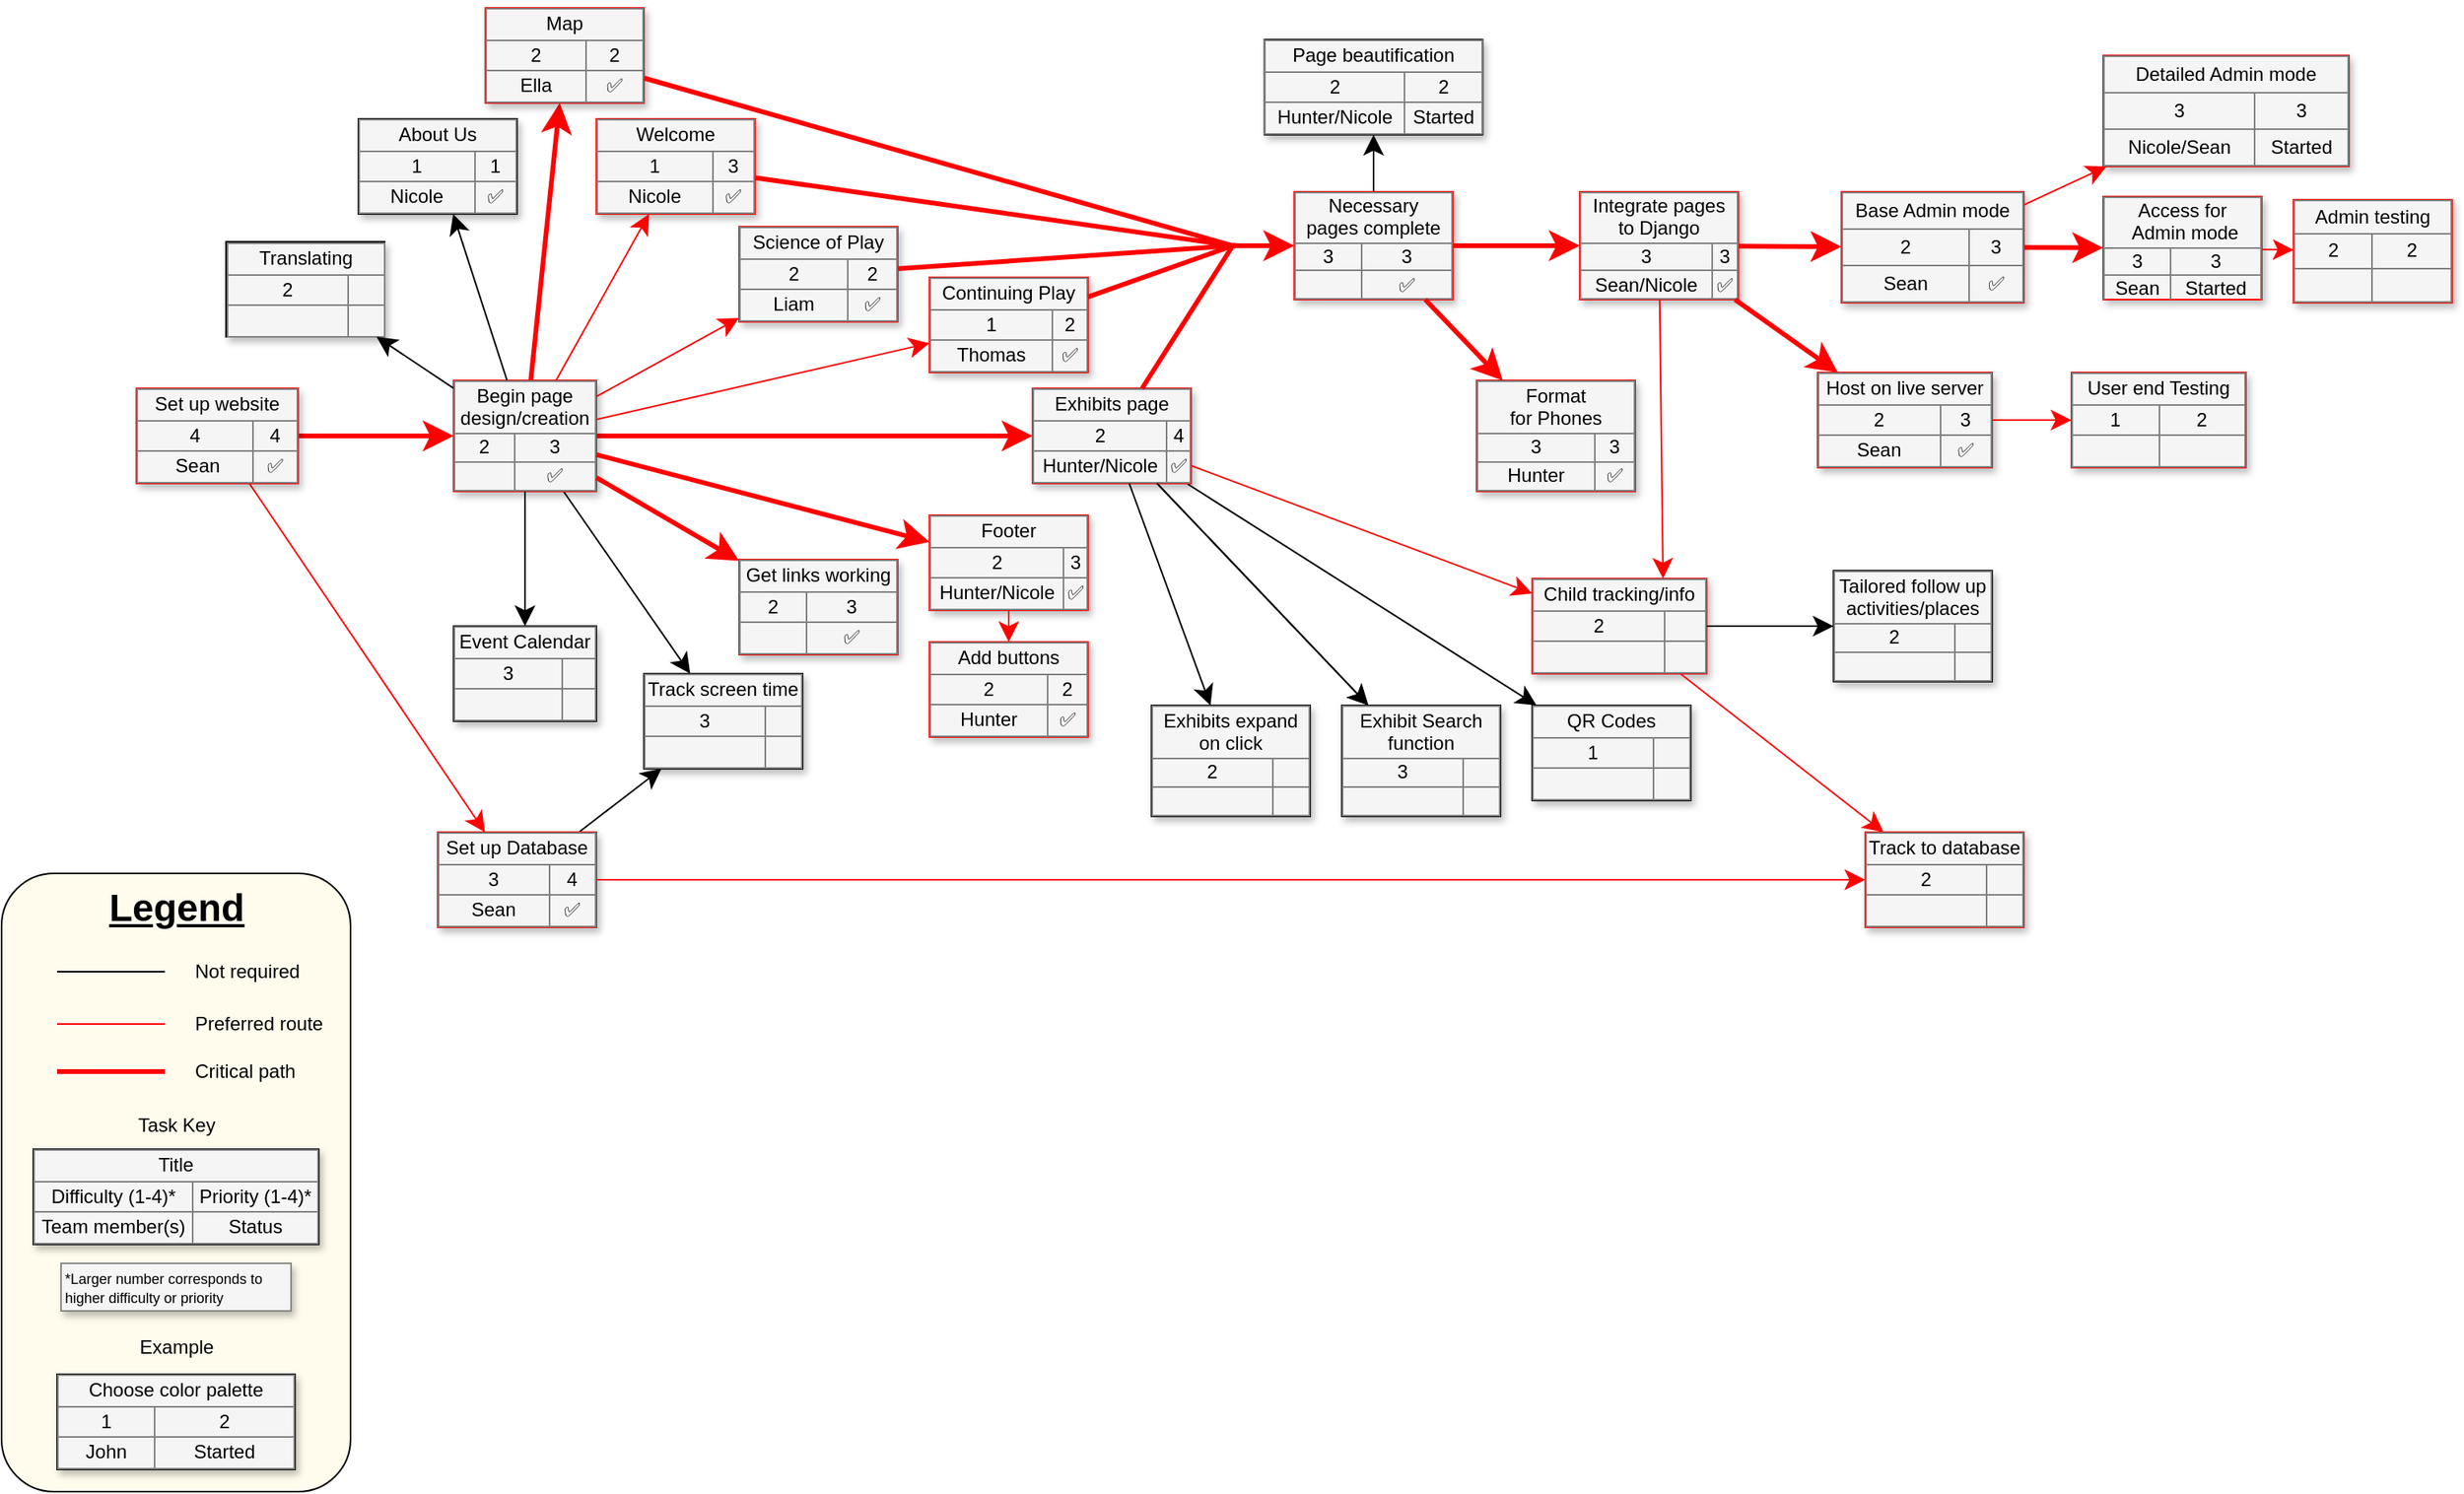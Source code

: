 <mxfile version="24.2.3" type="github">
  <diagram name="Page-1" id="J03XFwXeaJ3_T0vlT2W6">
    <mxGraphModel dx="397" dy="172" grid="1" gridSize="10" guides="1" tooltips="1" connect="1" arrows="1" fold="1" page="1" pageScale="1" pageWidth="850" pageHeight="1100" math="0" shadow="0">
      <root>
        <mxCell id="0" />
        <mxCell id="1" parent="0" />
        <mxCell id="cztaLKPqADx7str14Wku-48" value="" style="rounded=1;whiteSpace=wrap;html=1;fillColor=#FFFCED;shadow=0;" parent="1" vertex="1">
          <mxGeometry x="15" y="706" width="220" height="390" as="geometry" />
        </mxCell>
        <mxCell id="STabTnl1CdR23ZgxqfIc-59" style="edgeStyle=none;curved=1;html=1;startSize=10;endArrow=classic;endFill=1;endSize=10;strokeColor=#FF0000;strokeWidth=3;fontSize=12;" parent="1" source="STabTnl1CdR23ZgxqfIc-61" target="STabTnl1CdR23ZgxqfIc-80" edge="1">
          <mxGeometry relative="1" as="geometry" />
        </mxCell>
        <mxCell id="STabTnl1CdR23ZgxqfIc-60" style="edgeStyle=none;curved=1;html=1;startSize=10;endArrow=classic;endFill=1;endSize=10;strokeWidth=1;fontSize=12;strokeColor=#FF0000;" parent="1" source="STabTnl1CdR23ZgxqfIc-61" target="STabTnl1CdR23ZgxqfIc-83" edge="1">
          <mxGeometry relative="1" as="geometry" />
        </mxCell>
        <mxCell id="STabTnl1CdR23ZgxqfIc-61" value="&lt;table border=&quot;1&quot; width=&quot;100%&quot; style=&quot;width: 100% ; height: 100% ; border-collapse: collapse&quot;&gt;&lt;tbody&gt;&lt;tr&gt;&lt;td colspan=&quot;2&quot; align=&quot;center&quot;&gt;&lt;font style=&quot;font-size: 12px;&quot;&gt;Set up website&lt;/font&gt;&lt;/td&gt;&lt;/tr&gt;&lt;tr&gt;&lt;td align=&quot;center&quot;&gt;4&lt;/td&gt;&lt;td align=&quot;center&quot;&gt;4&lt;br&gt;&lt;/td&gt;&lt;/tr&gt;&lt;tr&gt;&lt;td align=&quot;center&quot;&gt;&amp;nbsp;Sean&lt;/td&gt;&lt;td align=&quot;center&quot;&gt;✅&lt;/td&gt;&lt;/tr&gt;&lt;/tbody&gt;&lt;/table&gt;" style="text;html=1;strokeColor=#FF0000;fillColor=#f5f5f5;overflow=fill;rounded=0;shadow=1;fontSize=12;align=center;" parent="1" vertex="1">
          <mxGeometry x="100" y="400" width="102" height="60" as="geometry" />
        </mxCell>
        <mxCell id="STabTnl1CdR23ZgxqfIc-62" style="edgeStyle=none;curved=1;html=1;startSize=10;endArrow=classic;endFill=1;endSize=10;strokeColor=#FF0000;strokeWidth=1;fontSize=12;" parent="1" edge="1">
          <mxGeometry relative="1" as="geometry">
            <mxPoint x="1512" y="970" as="targetPoint" />
          </mxGeometry>
        </mxCell>
        <mxCell id="STabTnl1CdR23ZgxqfIc-64" style="edgeStyle=none;curved=1;html=1;startSize=10;endArrow=classic;endFill=1;endSize=10;strokeColor=#FF0000;strokeWidth=1;fontSize=12;" parent="1" edge="1">
          <mxGeometry relative="1" as="geometry">
            <mxPoint x="1512" y="828" as="targetPoint" />
          </mxGeometry>
        </mxCell>
        <mxCell id="STabTnl1CdR23ZgxqfIc-67" style="edgeStyle=none;curved=1;html=1;startSize=10;endArrow=classic;endFill=1;endSize=10;strokeColor=#FF0000;strokeWidth=1;fontSize=12;" parent="1" edge="1">
          <mxGeometry relative="1" as="geometry">
            <mxPoint x="1512" y="656" as="targetPoint" />
          </mxGeometry>
        </mxCell>
        <mxCell id="STabTnl1CdR23ZgxqfIc-72" value="&lt;table border=&quot;1&quot; width=&quot;100%&quot; style=&quot;width: 100% ; height: 100% ; border-collapse: collapse&quot;&gt;&lt;tbody&gt;&lt;tr&gt;&lt;td colspan=&quot;2&quot; align=&quot;center&quot;&gt;Track screen time&lt;/td&gt;&lt;/tr&gt;&lt;tr&gt;&lt;td align=&quot;center&quot;&gt;3&lt;/td&gt;&lt;td align=&quot;center&quot;&gt;&lt;/td&gt;&lt;/tr&gt;&lt;tr&gt;&lt;td align=&quot;center&quot;&gt;&lt;/td&gt;&lt;td align=&quot;center&quot;&gt;&lt;br&gt;&lt;/td&gt;&lt;/tr&gt;&lt;/tbody&gt;&lt;/table&gt;" style="text;html=1;strokeColor=#000000;fillColor=#f5f5f5;overflow=fill;rounded=0;shadow=1;fontSize=12;align=center;" parent="1" vertex="1">
          <mxGeometry x="420" y="580" width="100" height="60" as="geometry" />
        </mxCell>
        <mxCell id="STabTnl1CdR23ZgxqfIc-73" style="edgeStyle=none;curved=1;html=1;startSize=10;endArrow=classic;endFill=1;endSize=10;strokeColor=#000000;strokeWidth=1;fontSize=12;" parent="1" source="STabTnl1CdR23ZgxqfIc-74" target="STabTnl1CdR23ZgxqfIc-96" edge="1">
          <mxGeometry relative="1" as="geometry" />
        </mxCell>
        <mxCell id="STabTnl1CdR23ZgxqfIc-74" value="&lt;table border=&quot;1&quot; width=&quot;100%&quot; style=&quot;width: 100% ; height: 100% ; border-collapse: collapse&quot;&gt;&lt;tbody&gt;&lt;tr&gt;&lt;td colspan=&quot;2&quot; align=&quot;center&quot;&gt;Exhibits page&lt;/td&gt;&lt;/tr&gt;&lt;tr&gt;&lt;td align=&quot;center&quot;&gt;2&lt;/td&gt;&lt;td align=&quot;center&quot;&gt;4&lt;/td&gt;&lt;/tr&gt;&lt;tr&gt;&lt;td align=&quot;center&quot;&gt;Hunter/Nicole&lt;/td&gt;&lt;td align=&quot;center&quot;&gt;✅&lt;br&gt;&lt;/td&gt;&lt;/tr&gt;&lt;/tbody&gt;&lt;/table&gt;" style="text;html=1;strokeColor=#FF0000;fillColor=#f5f5f5;overflow=fill;rounded=0;shadow=1;fontSize=12;align=center;" parent="1" vertex="1">
          <mxGeometry x="665" y="400" width="100" height="60" as="geometry" />
        </mxCell>
        <mxCell id="STabTnl1CdR23ZgxqfIc-75" value="&lt;table border=&quot;1&quot; width=&quot;100%&quot; style=&quot;width: 100% ; height: 100% ; border-collapse: collapse&quot;&gt;&lt;tbody&gt;&lt;tr&gt;&lt;td colspan=&quot;2&quot; align=&quot;center&quot;&gt;Access for&lt;br&gt;&amp;nbsp;Admin mode&lt;br&gt;&lt;/td&gt;&lt;/tr&gt;&lt;tr&gt;&lt;td align=&quot;center&quot;&gt;3&lt;br&gt;&lt;/td&gt;&lt;td align=&quot;center&quot;&gt;3&lt;br&gt;&lt;/td&gt;&lt;/tr&gt;&lt;tr&gt;&lt;td align=&quot;center&quot;&gt;Sean&lt;/td&gt;&lt;td align=&quot;center&quot;&gt;Started&lt;br&gt;&lt;/td&gt;&lt;/tr&gt;&lt;/tbody&gt;&lt;/table&gt;" style="text;html=1;strokeColor=#FF0000;fillColor=#f5f5f5;overflow=fill;rounded=0;shadow=1;fontSize=12;align=center;" parent="1" vertex="1">
          <mxGeometry x="1340" y="279" width="100" height="65" as="geometry" />
        </mxCell>
        <mxCell id="STabTnl1CdR23ZgxqfIc-76" style="edgeStyle=none;curved=1;html=1;startSize=10;endArrow=classic;endFill=1;endSize=10;strokeColor=#FF0000;strokeWidth=3;fontSize=12;" parent="1" source="STabTnl1CdR23ZgxqfIc-80" target="STabTnl1CdR23ZgxqfIc-85" edge="1">
          <mxGeometry relative="1" as="geometry" />
        </mxCell>
        <mxCell id="STabTnl1CdR23ZgxqfIc-77" style="edgeStyle=none;curved=1;html=1;startSize=10;endArrow=classic;endFill=1;endSize=10;strokeColor=#FF0000;strokeWidth=3;fontSize=12;" parent="1" source="STabTnl1CdR23ZgxqfIc-80" target="STabTnl1CdR23ZgxqfIc-74" edge="1">
          <mxGeometry relative="1" as="geometry">
            <mxPoint x="527" y="797.751" as="sourcePoint" />
          </mxGeometry>
        </mxCell>
        <mxCell id="STabTnl1CdR23ZgxqfIc-79" style="edgeStyle=none;curved=1;html=1;startSize=10;endArrow=classic;endFill=1;endSize=10;strokeWidth=1;fontSize=12;strokeColor=#000000;" parent="1" source="STabTnl1CdR23ZgxqfIc-80" target="STabTnl1CdR23ZgxqfIc-72" edge="1">
          <mxGeometry relative="1" as="geometry" />
        </mxCell>
        <mxCell id="STabTnl1CdR23ZgxqfIc-80" value="&lt;table border=&quot;1&quot; width=&quot;100%&quot; style=&quot;width: 100% ; height: 100% ; border-collapse: collapse&quot;&gt;&lt;tbody&gt;&lt;tr&gt;&lt;td colspan=&quot;2&quot; align=&quot;center&quot;&gt;Begin page &lt;br&gt;design/creation&lt;/td&gt;&lt;/tr&gt;&lt;tr&gt;&lt;td align=&quot;center&quot;&gt;2&lt;br&gt;&lt;/td&gt;&lt;td align=&quot;center&quot;&gt;3&lt;br&gt;&lt;/td&gt;&lt;/tr&gt;&lt;tr&gt;&lt;td align=&quot;center&quot;&gt;&lt;/td&gt;&lt;td align=&quot;center&quot;&gt;✅&lt;br&gt;&lt;/td&gt;&lt;/tr&gt;&lt;/tbody&gt;&lt;/table&gt;" style="text;html=1;strokeColor=#FF0000;fillColor=#f5f5f5;overflow=fill;rounded=0;shadow=1;fontSize=12;align=center;" parent="1" vertex="1">
          <mxGeometry x="300" y="395" width="90" height="70" as="geometry" />
        </mxCell>
        <mxCell id="STabTnl1CdR23ZgxqfIc-82" style="edgeStyle=none;curved=1;html=1;startSize=10;endArrow=classic;endFill=1;endSize=10;strokeWidth=1;fontSize=12;strokeColor=#000000;" parent="1" source="STabTnl1CdR23ZgxqfIc-83" target="STabTnl1CdR23ZgxqfIc-72" edge="1">
          <mxGeometry relative="1" as="geometry" />
        </mxCell>
        <mxCell id="STabTnl1CdR23ZgxqfIc-83" value="&lt;table border=&quot;1&quot; width=&quot;100%&quot; style=&quot;width: 100% ; height: 100% ; border-collapse: collapse&quot;&gt;&lt;tbody&gt;&lt;tr&gt;&lt;td colspan=&quot;2&quot; align=&quot;center&quot;&gt;Set up Database&lt;/td&gt;&lt;/tr&gt;&lt;tr&gt;&lt;td align=&quot;center&quot;&gt;3&lt;/td&gt;&lt;td align=&quot;center&quot;&gt;4&lt;br&gt;&lt;/td&gt;&lt;/tr&gt;&lt;tr&gt;&lt;td align=&quot;center&quot;&gt;Sean&lt;br&gt;&lt;/td&gt;&lt;td align=&quot;center&quot;&gt;✅&lt;/td&gt;&lt;/tr&gt;&lt;/tbody&gt;&lt;/table&gt;" style="text;html=1;strokeColor=#FF0000;fillColor=#f5f5f5;overflow=fill;rounded=0;shadow=1;fontSize=12;align=center;" parent="1" vertex="1">
          <mxGeometry x="290" y="680" width="100" height="60" as="geometry" />
        </mxCell>
        <mxCell id="STabTnl1CdR23ZgxqfIc-84" style="edgeStyle=none;curved=1;html=1;startSize=10;endArrow=classic;endFill=1;endSize=10;strokeColor=#000000;strokeWidth=1;fontSize=12;" parent="1" source="cztaLKPqADx7str14Wku-7" target="STabTnl1CdR23ZgxqfIc-94" edge="1">
          <mxGeometry relative="1" as="geometry" />
        </mxCell>
        <mxCell id="STabTnl1CdR23ZgxqfIc-85" value="&lt;table border=&quot;1&quot; width=&quot;100%&quot; style=&quot;width: 100% ; height: 100% ; border-collapse: collapse&quot;&gt;&lt;tbody&gt;&lt;tr&gt;&lt;td colspan=&quot;2&quot; align=&quot;center&quot;&gt;Map&lt;br&gt;&lt;/td&gt;&lt;/tr&gt;&lt;tr&gt;&lt;td align=&quot;center&quot;&gt;2&lt;/td&gt;&lt;td align=&quot;center&quot;&gt;2&lt;/td&gt;&lt;/tr&gt;&lt;tr&gt;&lt;td align=&quot;center&quot;&gt;Ella&lt;/td&gt;&lt;td align=&quot;center&quot;&gt;✅&lt;br&gt;&lt;/td&gt;&lt;/tr&gt;&lt;/tbody&gt;&lt;/table&gt;" style="text;html=1;strokeColor=#FF0000;fillColor=#f5f5f5;overflow=fill;rounded=0;shadow=1;fontSize=12;align=center;" parent="1" vertex="1">
          <mxGeometry x="320" y="160" width="100" height="60" as="geometry" />
        </mxCell>
        <mxCell id="STabTnl1CdR23ZgxqfIc-89" value="&lt;table border=&quot;1&quot; width=&quot;100%&quot; style=&quot;width: 100% ; height: 100% ; border-collapse: collapse&quot;&gt;&lt;tbody&gt;&lt;tr&gt;&lt;td colspan=&quot;2&quot; align=&quot;center&quot;&gt;Base Admin mode&lt;br&gt;&lt;/td&gt;&lt;/tr&gt;&lt;tr&gt;&lt;td align=&quot;center&quot;&gt;2&lt;br&gt;&lt;/td&gt;&lt;td align=&quot;center&quot;&gt;3&lt;/td&gt;&lt;/tr&gt;&lt;tr&gt;&lt;td align=&quot;center&quot;&gt;Sean&lt;br&gt;&lt;/td&gt;&lt;td align=&quot;center&quot;&gt;✅&lt;/td&gt;&lt;/tr&gt;&lt;/tbody&gt;&lt;/table&gt;" style="text;html=1;strokeColor=#FF0000;fillColor=#f5f5f5;overflow=fill;rounded=0;shadow=1;fontSize=12;align=center;" parent="1" vertex="1">
          <mxGeometry x="1175" y="276" width="115" height="70" as="geometry" />
        </mxCell>
        <mxCell id="STabTnl1CdR23ZgxqfIc-94" value="&lt;table border=&quot;1&quot; width=&quot;100%&quot; style=&quot;width: 100% ; height: 100% ; border-collapse: collapse&quot;&gt;&lt;tbody&gt;&lt;tr&gt;&lt;td colspan=&quot;2&quot; align=&quot;center&quot;&gt;&lt;font style=&quot;font-size: 12px&quot;&gt;Page beautification&lt;/font&gt;&lt;/td&gt;&lt;/tr&gt;&lt;tr&gt;&lt;td align=&quot;center&quot;&gt;2&lt;/td&gt;&lt;td align=&quot;center&quot;&gt;2&lt;/td&gt;&lt;/tr&gt;&lt;tr&gt;&lt;td align=&quot;center&quot;&gt;Hunter/Nicole&lt;/td&gt;&lt;td align=&quot;center&quot;&gt;Started&lt;br&gt;&lt;/td&gt;&lt;/tr&gt;&lt;/tbody&gt;&lt;/table&gt;" style="text;html=1;strokeColor=#000000;fillColor=#f5f5f5;overflow=fill;rounded=0;shadow=1;fontSize=12;align=center;" parent="1" vertex="1">
          <mxGeometry x="811.25" y="180" width="137.5" height="60" as="geometry" />
        </mxCell>
        <mxCell id="STabTnl1CdR23ZgxqfIc-96" value="&lt;table border=&quot;1&quot; width=&quot;100%&quot; style=&quot;width: 100% ; height: 100% ; border-collapse: collapse&quot;&gt;&lt;tbody&gt;&lt;tr&gt;&lt;td colspan=&quot;2&quot; align=&quot;center&quot;&gt;QR Codes&lt;/td&gt;&lt;/tr&gt;&lt;tr&gt;&lt;td align=&quot;center&quot;&gt;1&lt;/td&gt;&lt;td align=&quot;center&quot;&gt;&lt;br&gt;&lt;/td&gt;&lt;/tr&gt;&lt;tr&gt;&lt;td align=&quot;center&quot;&gt;&lt;/td&gt;&lt;td align=&quot;center&quot;&gt;&lt;br&gt;&lt;/td&gt;&lt;/tr&gt;&lt;/tbody&gt;&lt;/table&gt;" style="text;html=1;strokeColor=#000000;fillColor=#f5f5f5;overflow=fill;rounded=0;shadow=1;fontSize=12;align=center;" parent="1" vertex="1">
          <mxGeometry x="980" y="600" width="100" height="60" as="geometry" />
        </mxCell>
        <mxCell id="STabTnl1CdR23ZgxqfIc-99" style="edgeStyle=none;curved=1;html=1;startSize=10;endArrow=classic;endFill=1;endSize=10;strokeWidth=1;fontSize=12;" parent="1" edge="1">
          <mxGeometry relative="1" as="geometry">
            <mxPoint x="1012" y="1000" as="sourcePoint" />
          </mxGeometry>
        </mxCell>
        <mxCell id="STabTnl1CdR23ZgxqfIc-101" style="edgeStyle=none;curved=1;html=1;startSize=10;endArrow=classic;endFill=1;endSize=10;strokeWidth=1;fontSize=12;" parent="1" edge="1">
          <mxGeometry relative="1" as="geometry">
            <mxPoint x="1325" y="1000" as="sourcePoint" />
          </mxGeometry>
        </mxCell>
        <mxCell id="STabTnl1CdR23ZgxqfIc-109" value="" style="line;strokeWidth=1;html=1;rounded=1;fontSize=12;align=center;verticalAlign=middle;strokeColor=#FF0000;endFill=1;endArrow=classic;endSize=10;startSize=10;" parent="1" vertex="1">
          <mxGeometry x="50" y="796" width="68" height="10" as="geometry" />
        </mxCell>
        <mxCell id="STabTnl1CdR23ZgxqfIc-110" value="Preferred route" style="text;html=1;strokeColor=none;fillColor=none;align=left;verticalAlign=middle;whiteSpace=wrap;rounded=0;shadow=1;fontSize=12;" parent="1" vertex="1">
          <mxGeometry x="135" y="791" width="143" height="20" as="geometry" />
        </mxCell>
        <mxCell id="STabTnl1CdR23ZgxqfIc-114" value="&lt;table border=&quot;1&quot; width=&quot;100%&quot; style=&quot;width: 100% ; height: 100% ; border-collapse: collapse&quot;&gt;&lt;tbody&gt;&lt;tr&gt;&lt;td colspan=&quot;2&quot; align=&quot;center&quot;&gt;Child tracking/info&lt;/td&gt;&lt;/tr&gt;&lt;tr&gt;&lt;td align=&quot;center&quot;&gt;2&lt;/td&gt;&lt;td align=&quot;center&quot;&gt;&lt;br&gt;&lt;/td&gt;&lt;/tr&gt;&lt;tr&gt;&lt;td align=&quot;center&quot;&gt;&lt;/td&gt;&lt;td align=&quot;center&quot;&gt;&lt;br&gt;&lt;/td&gt;&lt;/tr&gt;&lt;/tbody&gt;&lt;/table&gt;" style="text;html=1;strokeColor=#FF0000;fillColor=#f5f5f5;overflow=fill;rounded=0;shadow=1;fontSize=12;align=center;" parent="1" vertex="1">
          <mxGeometry x="980" y="520" width="110" height="60" as="geometry" />
        </mxCell>
        <mxCell id="STabTnl1CdR23ZgxqfIc-116" value="&lt;table border=&quot;1&quot; width=&quot;100%&quot; style=&quot;width: 100% ; height: 100% ; border-collapse: collapse&quot;&gt;&lt;tbody&gt;&lt;tr&gt;&lt;td colspan=&quot;2&quot; align=&quot;center&quot;&gt;Tailored follow up &lt;br&gt;activities/places&lt;/td&gt;&lt;/tr&gt;&lt;tr&gt;&lt;td align=&quot;center&quot;&gt;2&lt;/td&gt;&lt;td align=&quot;center&quot;&gt;&lt;br&gt;&lt;/td&gt;&lt;/tr&gt;&lt;tr&gt;&lt;td align=&quot;center&quot;&gt;&lt;/td&gt;&lt;td align=&quot;center&quot;&gt;&lt;br&gt;&lt;/td&gt;&lt;/tr&gt;&lt;/tbody&gt;&lt;/table&gt;" style="text;html=1;strokeColor=#000000;fillColor=#f5f5f5;overflow=fill;rounded=0;shadow=1;fontSize=12;align=center;" parent="1" vertex="1">
          <mxGeometry x="1170" y="515" width="100" height="70" as="geometry" />
        </mxCell>
        <mxCell id="STabTnl1CdR23ZgxqfIc-117" style="edgeStyle=none;curved=1;html=1;startSize=10;endArrow=classic;endFill=1;endSize=10;strokeColor=#000000;strokeWidth=1;fontSize=12;" parent="1" source="STabTnl1CdR23ZgxqfIc-114" target="STabTnl1CdR23ZgxqfIc-116" edge="1">
          <mxGeometry relative="1" as="geometry">
            <mxPoint x="1036.5" y="702" as="sourcePoint" />
            <mxPoint x="1096.5" y="703" as="targetPoint" />
          </mxGeometry>
        </mxCell>
        <mxCell id="STabTnl1CdR23ZgxqfIc-124" style="edgeStyle=none;curved=1;html=1;startSize=10;endArrow=classic;endFill=1;endSize=10;strokeColor=#FF0000;strokeWidth=1;fontSize=12;" parent="1" source="STabTnl1CdR23ZgxqfIc-83" target="STabTnl1CdR23ZgxqfIc-125" edge="1">
          <mxGeometry relative="1" as="geometry">
            <mxPoint x="670" y="820" as="sourcePoint" />
            <mxPoint x="753" y="858" as="targetPoint" />
          </mxGeometry>
        </mxCell>
        <mxCell id="STabTnl1CdR23ZgxqfIc-125" value="&lt;table border=&quot;1&quot; width=&quot;100%&quot; style=&quot;width: 100% ; height: 100% ; border-collapse: collapse&quot;&gt;&lt;tbody&gt;&lt;tr&gt;&lt;td colspan=&quot;2&quot; align=&quot;center&quot;&gt;Track to database&lt;/td&gt;&lt;/tr&gt;&lt;tr&gt;&lt;td align=&quot;center&quot;&gt;2&lt;/td&gt;&lt;td align=&quot;center&quot;&gt;&lt;br&gt;&lt;/td&gt;&lt;/tr&gt;&lt;tr&gt;&lt;td align=&quot;center&quot;&gt;&lt;/td&gt;&lt;td align=&quot;center&quot;&gt;&lt;br&gt;&lt;/td&gt;&lt;/tr&gt;&lt;/tbody&gt;&lt;/table&gt;" style="text;html=1;strokeColor=#FF0000;fillColor=#f5f5f5;overflow=fill;rounded=0;shadow=1;fontSize=12;align=center;" parent="1" vertex="1">
          <mxGeometry x="1190" y="680" width="100" height="60" as="geometry" />
        </mxCell>
        <mxCell id="STabTnl1CdR23ZgxqfIc-126" style="edgeStyle=none;curved=1;html=1;startSize=10;endArrow=classic;endFill=1;endSize=10;strokeColor=#FF0000;strokeWidth=1;fontSize=12;" parent="1" source="STabTnl1CdR23ZgxqfIc-114" target="STabTnl1CdR23ZgxqfIc-125" edge="1">
          <mxGeometry relative="1" as="geometry">
            <mxPoint x="570" y="810" as="sourcePoint" />
            <mxPoint x="920" y="818" as="targetPoint" />
          </mxGeometry>
        </mxCell>
        <mxCell id="STabTnl1CdR23ZgxqfIc-128" value="&lt;table border=&quot;1&quot; width=&quot;100%&quot; style=&quot;width: 100% ; height: 100% ; border-collapse: collapse&quot;&gt;&lt;tbody&gt;&lt;tr&gt;&lt;td colspan=&quot;2&quot; align=&quot;center&quot;&gt;Welcome&lt;/td&gt;&lt;/tr&gt;&lt;tr&gt;&lt;td align=&quot;center&quot;&gt;1&lt;/td&gt;&lt;td align=&quot;center&quot;&gt;3&lt;/td&gt;&lt;/tr&gt;&lt;tr&gt;&lt;td align=&quot;center&quot;&gt;Nicole&lt;/td&gt;&lt;td align=&quot;center&quot;&gt;✅&lt;br&gt;&lt;/td&gt;&lt;/tr&gt;&lt;/tbody&gt;&lt;/table&gt;" style="text;html=1;strokeColor=#FF0000;fillColor=#f5f5f5;overflow=fill;rounded=0;shadow=1;fontSize=12;align=center;" parent="1" vertex="1">
          <mxGeometry x="390" y="230" width="100" height="60" as="geometry" />
        </mxCell>
        <mxCell id="STabTnl1CdR23ZgxqfIc-129" value="&lt;table border=&quot;1&quot; width=&quot;100%&quot; style=&quot;width: 100% ; height: 100% ; border-collapse: collapse&quot;&gt;&lt;tbody&gt;&lt;tr&gt;&lt;td colspan=&quot;2&quot; align=&quot;center&quot;&gt;About Us&lt;/td&gt;&lt;/tr&gt;&lt;tr&gt;&lt;td align=&quot;center&quot;&gt;1&lt;/td&gt;&lt;td align=&quot;center&quot;&gt;1&lt;/td&gt;&lt;/tr&gt;&lt;tr&gt;&lt;td align=&quot;center&quot;&gt;Nicole&lt;br&gt;&lt;/td&gt;&lt;td align=&quot;center&quot;&gt;✅&lt;/td&gt;&lt;/tr&gt;&lt;/tbody&gt;&lt;/table&gt;" style="text;html=1;strokeColor=#000000;fillColor=#f5f5f5;overflow=fill;rounded=0;shadow=1;fontSize=12;align=center;" parent="1" vertex="1">
          <mxGeometry x="240" y="230" width="100" height="60" as="geometry" />
        </mxCell>
        <mxCell id="STabTnl1CdR23ZgxqfIc-130" value="&lt;table border=&quot;1&quot; width=&quot;100%&quot; style=&quot;width: 100% ; height: 100% ; border-collapse: collapse&quot;&gt;&lt;tbody&gt;&lt;tr&gt;&lt;td colspan=&quot;2&quot; align=&quot;center&quot;&gt;Science of Play&lt;/td&gt;&lt;/tr&gt;&lt;tr&gt;&lt;td align=&quot;center&quot;&gt;2&lt;/td&gt;&lt;td align=&quot;center&quot;&gt;2&lt;/td&gt;&lt;/tr&gt;&lt;tr&gt;&lt;td align=&quot;center&quot;&gt;Liam&lt;/td&gt;&lt;td align=&quot;center&quot;&gt;✅&lt;/td&gt;&lt;/tr&gt;&lt;/tbody&gt;&lt;/table&gt;" style="text;html=1;strokeColor=#FF0000;fillColor=#f5f5f5;overflow=fill;rounded=0;shadow=1;fontSize=12;align=center;" parent="1" vertex="1">
          <mxGeometry x="480" y="298" width="100" height="60" as="geometry" />
        </mxCell>
        <mxCell id="STabTnl1CdR23ZgxqfIc-131" style="edgeStyle=none;curved=1;html=1;startSize=10;endArrow=classic;endFill=1;endSize=10;strokeColor=#FF0000;strokeWidth=1;fontSize=12;" parent="1" source="STabTnl1CdR23ZgxqfIc-80" target="STabTnl1CdR23ZgxqfIc-128" edge="1">
          <mxGeometry relative="1" as="geometry">
            <mxPoint x="560" y="382" as="sourcePoint" />
            <mxPoint x="830" y="260" as="targetPoint" />
          </mxGeometry>
        </mxCell>
        <mxCell id="STabTnl1CdR23ZgxqfIc-132" style="edgeStyle=none;curved=1;html=1;startSize=10;endArrow=classic;endFill=1;endSize=10;strokeColor=#FF0000;strokeWidth=1;fontSize=12;" parent="1" source="STabTnl1CdR23ZgxqfIc-80" target="STabTnl1CdR23ZgxqfIc-130" edge="1">
          <mxGeometry relative="1" as="geometry">
            <mxPoint x="640" y="412" as="sourcePoint" />
            <mxPoint x="910" y="290" as="targetPoint" />
          </mxGeometry>
        </mxCell>
        <mxCell id="STabTnl1CdR23ZgxqfIc-133" style="edgeStyle=none;curved=1;html=1;startSize=10;endArrow=classic;endFill=1;endSize=10;strokeColor=#000000;strokeWidth=1;fontSize=12;" parent="1" source="STabTnl1CdR23ZgxqfIc-80" target="STabTnl1CdR23ZgxqfIc-129" edge="1">
          <mxGeometry relative="1" as="geometry">
            <mxPoint x="631" y="432" as="sourcePoint" />
            <mxPoint x="901" y="310" as="targetPoint" />
          </mxGeometry>
        </mxCell>
        <mxCell id="STabTnl1CdR23ZgxqfIc-135" value="&lt;table border=&quot;1&quot; width=&quot;100%&quot; style=&quot;width: 100% ; height: 100% ; border-collapse: collapse&quot;&gt;&lt;tbody&gt;&lt;tr&gt;&lt;td colspan=&quot;2&quot; align=&quot;center&quot;&gt;Choose color palette&lt;br&gt;&lt;/td&gt;&lt;/tr&gt;&lt;tr&gt;&lt;td align=&quot;center&quot;&gt;&lt;font style=&quot;font-size: 12px;&quot;&gt;1&lt;/font&gt;&lt;/td&gt;&lt;td align=&quot;center&quot;&gt;2&lt;/td&gt;&lt;/tr&gt;&lt;tr&gt;&lt;td align=&quot;center&quot;&gt;John&lt;/td&gt;&lt;td align=&quot;center&quot;&gt;Started&lt;/td&gt;&lt;/tr&gt;&lt;/tbody&gt;&lt;/table&gt;" style="text;html=1;strokeColor=#000000;fillColor=#f5f5f5;overflow=fill;rounded=0;shadow=1;fontSize=12;align=center;" parent="1" vertex="1">
          <mxGeometry x="50" y="1022" width="150" height="60" as="geometry" />
        </mxCell>
        <mxCell id="STabTnl1CdR23ZgxqfIc-136" value="&lt;table border=&quot;1&quot; width=&quot;100%&quot; style=&quot;width: 100% ; height: 100% ; border-collapse: collapse&quot;&gt;&lt;tbody&gt;&lt;tr&gt;&lt;td colspan=&quot;2&quot; align=&quot;center&quot;&gt;&lt;font style=&quot;font-size: 12px;&quot;&gt;Title&lt;/font&gt;&lt;/td&gt;&lt;/tr&gt;&lt;tr&gt;&lt;td align=&quot;center&quot;&gt;Difficulty (1-4)*&lt;/td&gt;&lt;td align=&quot;center&quot;&gt;Priority (1-4)*&lt;br&gt;&lt;/td&gt;&lt;/tr&gt;&lt;tr&gt;&lt;td align=&quot;center&quot;&gt;Team member(s)&lt;br&gt;&lt;/td&gt;&lt;td align=&quot;center&quot;&gt;Status&lt;/td&gt;&lt;/tr&gt;&lt;/tbody&gt;&lt;/table&gt;" style="text;html=1;strokeColor=#000000;fillColor=#f5f5f5;overflow=fill;rounded=0;shadow=1;fontSize=12;align=center;" parent="1" vertex="1">
          <mxGeometry x="35" y="880" width="180" height="60" as="geometry" />
        </mxCell>
        <mxCell id="STabTnl1CdR23ZgxqfIc-140" value="" style="line;strokeWidth=3;html=1;rounded=1;fontSize=12;align=center;verticalAlign=middle;strokeColor=#FF0000;endFill=1;endArrow=classic;endSize=10;startSize=10;" parent="1" vertex="1">
          <mxGeometry x="50" y="826" width="68" height="10" as="geometry" />
        </mxCell>
        <mxCell id="STabTnl1CdR23ZgxqfIc-141" value="Critical path" style="text;html=1;strokeColor=none;fillColor=none;align=left;verticalAlign=middle;whiteSpace=wrap;rounded=0;shadow=1;fontSize=12;" parent="1" vertex="1">
          <mxGeometry x="135" y="821" width="143" height="20" as="geometry" />
        </mxCell>
        <mxCell id="STabTnl1CdR23ZgxqfIc-142" value="Task Key" style="text;html=1;align=center;verticalAlign=middle;resizable=0;points=[];autosize=1;strokeColor=none;fillColor=none;" parent="1" vertex="1">
          <mxGeometry x="90" y="850" width="70" height="30" as="geometry" />
        </mxCell>
        <mxCell id="STabTnl1CdR23ZgxqfIc-143" value="&lt;div&gt;Example&lt;/div&gt;" style="text;html=1;align=center;verticalAlign=middle;resizable=0;points=[];autosize=1;strokeColor=none;fillColor=none;" parent="1" vertex="1">
          <mxGeometry x="90" y="990" width="70" height="30" as="geometry" />
        </mxCell>
        <mxCell id="STabTnl1CdR23ZgxqfIc-144" value="&lt;font style=&quot;font-size: 24px;&quot;&gt;&lt;b style=&quot;&quot;&gt;&lt;u style=&quot;&quot;&gt;Legend&lt;/u&gt;&lt;/b&gt;&lt;/font&gt;" style="text;html=1;align=center;verticalAlign=middle;resizable=0;points=[];autosize=1;strokeColor=none;fillColor=none;" parent="1" vertex="1">
          <mxGeometry x="70" y="708" width="110" height="40" as="geometry" />
        </mxCell>
        <mxCell id="p2msKfVMwvJ68Cgiwytm-2" style="edgeStyle=none;curved=1;html=1;startSize=10;endArrow=classic;endFill=1;endSize=10;strokeColor=#000000;strokeWidth=1;fontSize=12;" parent="1" source="STabTnl1CdR23ZgxqfIc-74" target="p2msKfVMwvJ68Cgiwytm-1" edge="1">
          <mxGeometry relative="1" as="geometry">
            <mxPoint x="1022" y="611" as="sourcePoint" />
            <mxPoint x="1160" y="649" as="targetPoint" />
          </mxGeometry>
        </mxCell>
        <mxCell id="p2msKfVMwvJ68Cgiwytm-3" value="&lt;table border=&quot;1&quot; width=&quot;100%&quot; style=&quot;width: 100% ; height: 100% ; border-collapse: collapse&quot;&gt;&lt;tbody&gt;&lt;tr&gt;&lt;td colspan=&quot;2&quot; align=&quot;center&quot;&gt;Event Calendar&lt;/td&gt;&lt;/tr&gt;&lt;tr&gt;&lt;td align=&quot;center&quot;&gt;3&lt;/td&gt;&lt;td align=&quot;center&quot;&gt;&lt;/td&gt;&lt;/tr&gt;&lt;tr&gt;&lt;td align=&quot;center&quot;&gt;&lt;/td&gt;&lt;td align=&quot;center&quot;&gt;&lt;br&gt;&lt;/td&gt;&lt;/tr&gt;&lt;/tbody&gt;&lt;/table&gt;" style="text;html=1;strokeColor=#000000;fillColor=#f5f5f5;overflow=fill;rounded=0;shadow=1;fontSize=12;align=center;" parent="1" vertex="1">
          <mxGeometry x="300" y="550" width="90" height="60" as="geometry" />
        </mxCell>
        <mxCell id="p2msKfVMwvJ68Cgiwytm-4" style="edgeStyle=none;curved=1;html=1;startSize=10;endArrow=classic;endFill=1;endSize=10;strokeColor=#000000;strokeWidth=1;fontSize=12;" parent="1" source="STabTnl1CdR23ZgxqfIc-80" target="p2msKfVMwvJ68Cgiwytm-3" edge="1">
          <mxGeometry relative="1" as="geometry">
            <mxPoint x="441" y="530" as="sourcePoint" />
            <mxPoint x="635" y="569" as="targetPoint" />
          </mxGeometry>
        </mxCell>
        <mxCell id="p2msKfVMwvJ68Cgiwytm-5" value="&lt;table border=&quot;1&quot; width=&quot;100%&quot; style=&quot;width: 100% ; height: 100% ; border-collapse: collapse&quot;&gt;&lt;tbody&gt;&lt;tr&gt;&lt;td colspan=&quot;2&quot; align=&quot;center&quot;&gt;Translating&lt;/td&gt;&lt;/tr&gt;&lt;tr&gt;&lt;td align=&quot;center&quot;&gt;2&lt;/td&gt;&lt;td align=&quot;center&quot;&gt;&lt;/td&gt;&lt;/tr&gt;&lt;tr&gt;&lt;td align=&quot;center&quot;&gt;&lt;/td&gt;&lt;td align=&quot;center&quot;&gt;&lt;br&gt;&lt;/td&gt;&lt;/tr&gt;&lt;/tbody&gt;&lt;/table&gt;" style="text;html=1;strokeColor=#000000;fillColor=#f5f5f5;overflow=fill;rounded=0;shadow=1;fontSize=12;align=center;" parent="1" vertex="1">
          <mxGeometry x="156.5" y="307.5" width="100" height="60" as="geometry" />
        </mxCell>
        <mxCell id="p2msKfVMwvJ68Cgiwytm-6" style="edgeStyle=none;curved=1;html=1;startSize=10;endArrow=classic;endFill=1;endSize=10;strokeColor=#000000;strokeWidth=1;fontSize=12;" parent="1" source="STabTnl1CdR23ZgxqfIc-80" target="p2msKfVMwvJ68Cgiwytm-5" edge="1">
          <mxGeometry relative="1" as="geometry">
            <mxPoint x="465" y="472" as="sourcePoint" />
            <mxPoint x="500" y="570" as="targetPoint" />
          </mxGeometry>
        </mxCell>
        <mxCell id="Bn0t6OLcNYuDYAj3gmy4-3" value="&lt;table border=&quot;1&quot; width=&quot;100%&quot; style=&quot;width: 100% ; height: 100% ; border-collapse: collapse&quot;&gt;&lt;tbody&gt;&lt;tr&gt;&lt;td colspan=&quot;2&quot; align=&quot;center&quot;&gt;Exhibits expand &lt;br&gt;on click&lt;/td&gt;&lt;/tr&gt;&lt;tr&gt;&lt;td align=&quot;center&quot;&gt;2&lt;/td&gt;&lt;td align=&quot;center&quot;&gt;&lt;/td&gt;&lt;/tr&gt;&lt;tr&gt;&lt;td align=&quot;center&quot;&gt;&lt;/td&gt;&lt;td align=&quot;center&quot;&gt;&lt;br&gt;&lt;/td&gt;&lt;/tr&gt;&lt;/tbody&gt;&lt;/table&gt;" style="text;html=1;strokeColor=#000000;fillColor=#f5f5f5;overflow=fill;rounded=0;shadow=1;fontSize=12;align=center;" parent="1" vertex="1">
          <mxGeometry x="740" y="600" width="100" height="70" as="geometry" />
        </mxCell>
        <mxCell id="Bn0t6OLcNYuDYAj3gmy4-4" style="edgeStyle=none;curved=1;html=1;startSize=10;endArrow=classic;endFill=1;endSize=10;strokeColor=#000000;strokeWidth=1;fontSize=12;" parent="1" source="STabTnl1CdR23ZgxqfIc-74" target="Bn0t6OLcNYuDYAj3gmy4-3" edge="1">
          <mxGeometry relative="1" as="geometry">
            <mxPoint x="919" y="580" as="sourcePoint" />
            <mxPoint x="863" y="640" as="targetPoint" />
          </mxGeometry>
        </mxCell>
        <mxCell id="o-ijVbmVlNhzlEVQGX-q-1" value="&lt;table border=&quot;1&quot; width=&quot;100%&quot; style=&quot;width: 100% ; height: 100% ; border-collapse: collapse&quot;&gt;&lt;tbody&gt;&lt;tr&gt;&lt;td colspan=&quot;2&quot; align=&quot;center&quot;&gt;Continuing Play&lt;/td&gt;&lt;/tr&gt;&lt;tr&gt;&lt;td align=&quot;center&quot;&gt;1&lt;/td&gt;&lt;td align=&quot;center&quot;&gt;2&lt;/td&gt;&lt;/tr&gt;&lt;tr&gt;&lt;td align=&quot;center&quot;&gt;Thomas&lt;/td&gt;&lt;td align=&quot;center&quot;&gt;✅&lt;/td&gt;&lt;/tr&gt;&lt;/tbody&gt;&lt;/table&gt;" style="text;html=1;strokeColor=#FF0000;fillColor=#f5f5f5;overflow=fill;rounded=0;shadow=1;fontSize=12;align=center;" parent="1" vertex="1">
          <mxGeometry x="600" y="330" width="100" height="60" as="geometry" />
        </mxCell>
        <mxCell id="o-ijVbmVlNhzlEVQGX-q-2" style="edgeStyle=none;curved=1;html=1;startSize=10;endArrow=classic;endFill=1;endSize=10;strokeColor=#FF0000;strokeWidth=1;fontSize=12;" parent="1" source="STabTnl1CdR23ZgxqfIc-80" target="o-ijVbmVlNhzlEVQGX-q-1" edge="1">
          <mxGeometry relative="1" as="geometry">
            <mxPoint x="477" y="412" as="sourcePoint" />
            <mxPoint x="593" y="250" as="targetPoint" />
          </mxGeometry>
        </mxCell>
        <mxCell id="o-ijVbmVlNhzlEVQGX-q-3" value="&lt;table border=&quot;1&quot; width=&quot;100%&quot; style=&quot;width: 100% ; height: 100% ; border-collapse: collapse&quot;&gt;&lt;tbody&gt;&lt;tr&gt;&lt;td colspan=&quot;2&quot; align=&quot;center&quot;&gt;Get links working&lt;/td&gt;&lt;/tr&gt;&lt;tr&gt;&lt;td align=&quot;center&quot;&gt;2&lt;br&gt;&lt;/td&gt;&lt;td align=&quot;center&quot;&gt;3&lt;br&gt;&lt;/td&gt;&lt;/tr&gt;&lt;tr&gt;&lt;td align=&quot;center&quot;&gt;&lt;/td&gt;&lt;td align=&quot;center&quot;&gt;✅&lt;/td&gt;&lt;/tr&gt;&lt;/tbody&gt;&lt;/table&gt;" style="text;html=1;strokeColor=#FF0000;fillColor=#f5f5f5;overflow=fill;rounded=0;shadow=1;fontSize=12;align=center;" parent="1" vertex="1">
          <mxGeometry x="480" y="508" width="100" height="60" as="geometry" />
        </mxCell>
        <mxCell id="o-ijVbmVlNhzlEVQGX-q-5" value="&lt;table border=&quot;1&quot; width=&quot;100%&quot; style=&quot;width: 100% ; height: 100% ; border-collapse: collapse&quot;&gt;&lt;tbody&gt;&lt;tr&gt;&lt;td colspan=&quot;2&quot; align=&quot;center&quot;&gt;Format &lt;br&gt;for Phones&lt;/td&gt;&lt;/tr&gt;&lt;tr&gt;&lt;td align=&quot;center&quot;&gt;3&lt;/td&gt;&lt;td align=&quot;center&quot;&gt;3&lt;br&gt;&lt;/td&gt;&lt;/tr&gt;&lt;tr&gt;&lt;td align=&quot;center&quot;&gt;Hunter&lt;/td&gt;&lt;td align=&quot;center&quot;&gt;✅&lt;/td&gt;&lt;/tr&gt;&lt;/tbody&gt;&lt;/table&gt;" style="text;html=1;strokeColor=#FF0000;fillColor=#f5f5f5;overflow=fill;rounded=0;shadow=1;fontSize=12;align=center;" parent="1" vertex="1">
          <mxGeometry x="945" y="395" width="100" height="70" as="geometry" />
        </mxCell>
        <mxCell id="cztaLKPqADx7str14Wku-3" value="&lt;table border=&quot;1&quot; width=&quot;100%&quot; style=&quot;width: 100% ; height: 100% ; border-collapse: collapse&quot;&gt;&lt;tbody&gt;&lt;tr&gt;&lt;td colspan=&quot;2&quot; align=&quot;center&quot;&gt;Host on live server&lt;br&gt;&lt;/td&gt;&lt;/tr&gt;&lt;tr&gt;&lt;td align=&quot;center&quot;&gt;2&lt;/td&gt;&lt;td align=&quot;center&quot;&gt;3&lt;/td&gt;&lt;/tr&gt;&lt;tr&gt;&lt;td align=&quot;center&quot;&gt;Sean&lt;/td&gt;&lt;td align=&quot;center&quot;&gt;✅&lt;/td&gt;&lt;/tr&gt;&lt;/tbody&gt;&lt;/table&gt;" style="text;html=1;strokeColor=#FF0000;fillColor=#f5f5f5;overflow=fill;rounded=0;shadow=1;fontSize=12;align=center;" parent="1" vertex="1">
          <mxGeometry x="1160" y="390" width="110" height="60" as="geometry" />
        </mxCell>
        <mxCell id="cztaLKPqADx7str14Wku-7" value="&lt;table border=&quot;1&quot; width=&quot;100%&quot; style=&quot;width: 100% ; height: 100% ; border-collapse: collapse&quot;&gt;&lt;tbody&gt;&lt;tr&gt;&lt;td colspan=&quot;2&quot; align=&quot;center&quot;&gt;Necessary &lt;br&gt;pages complete&lt;br&gt;&lt;/td&gt;&lt;/tr&gt;&lt;tr&gt;&lt;td align=&quot;center&quot;&gt;3&lt;br&gt;&lt;/td&gt;&lt;td align=&quot;center&quot;&gt;3&lt;/td&gt;&lt;/tr&gt;&lt;tr&gt;&lt;td align=&quot;center&quot;&gt;&lt;/td&gt;&lt;td align=&quot;center&quot;&gt;✅&lt;/td&gt;&lt;/tr&gt;&lt;/tbody&gt;&lt;/table&gt;" style="text;html=1;strokeColor=#FF0000;fillColor=#f5f5f5;overflow=fill;rounded=0;shadow=1;fontSize=12;align=center;" parent="1" vertex="1">
          <mxGeometry x="830" y="276" width="100" height="68" as="geometry" />
        </mxCell>
        <mxCell id="cztaLKPqADx7str14Wku-13" style="edgeStyle=none;curved=1;html=1;startSize=10;endArrow=classic;endFill=1;endSize=10;strokeColor=#FF0000;strokeWidth=3;fontSize=12;" parent="1" source="STabTnl1CdR23ZgxqfIc-80" target="o-ijVbmVlNhzlEVQGX-q-3" edge="1">
          <mxGeometry relative="1" as="geometry">
            <mxPoint x="460" y="440" as="sourcePoint" />
            <mxPoint x="650" y="440" as="targetPoint" />
          </mxGeometry>
        </mxCell>
        <mxCell id="cztaLKPqADx7str14Wku-14" style="edgeStyle=none;curved=1;html=1;startSize=10;endArrow=classic;endFill=1;endSize=10;strokeColor=#FF0000;strokeWidth=3;fontSize=12;" parent="1" source="cztaLKPqADx7str14Wku-20" target="cztaLKPqADx7str14Wku-7" edge="1">
          <mxGeometry relative="1" as="geometry">
            <mxPoint x="800" y="380" as="sourcePoint" />
            <mxPoint x="1160" y="480" as="targetPoint" />
          </mxGeometry>
        </mxCell>
        <mxCell id="cztaLKPqADx7str14Wku-15" style="html=1;startSize=10;endArrow=none;endFill=1;endSize=10;strokeColor=#FF0000;strokeWidth=3;fontSize=12;" parent="1" source="o-ijVbmVlNhzlEVQGX-q-1" target="cztaLKPqADx7str14Wku-20" edge="1">
          <mxGeometry relative="1" as="geometry">
            <mxPoint x="400" y="260" as="sourcePoint" />
            <mxPoint x="830" y="230" as="targetPoint" />
          </mxGeometry>
        </mxCell>
        <mxCell id="cztaLKPqADx7str14Wku-16" style="html=1;startSize=10;endArrow=none;endFill=1;endSize=10;strokeColor=#FF0000;strokeWidth=3;fontSize=12;" parent="1" source="STabTnl1CdR23ZgxqfIc-128" target="cztaLKPqADx7str14Wku-20" edge="1">
          <mxGeometry relative="1" as="geometry">
            <mxPoint x="400" y="222" as="sourcePoint" />
            <mxPoint x="840" y="240" as="targetPoint" />
          </mxGeometry>
        </mxCell>
        <mxCell id="cztaLKPqADx7str14Wku-17" style="html=1;startSize=10;endArrow=none;endFill=1;endSize=10;strokeColor=#FF0000;strokeWidth=3;fontSize=12;" parent="1" source="STabTnl1CdR23ZgxqfIc-130" target="cztaLKPqADx7str14Wku-20" edge="1">
          <mxGeometry relative="1" as="geometry">
            <mxPoint x="410" y="232" as="sourcePoint" />
            <mxPoint x="850" y="250" as="targetPoint" />
          </mxGeometry>
        </mxCell>
        <mxCell id="cztaLKPqADx7str14Wku-18" style="html=1;startSize=10;endArrow=none;endFill=1;endSize=10;strokeColor=#FF0000;strokeWidth=3;fontSize=12;" parent="1" source="STabTnl1CdR23ZgxqfIc-85" target="cztaLKPqADx7str14Wku-20" edge="1">
          <mxGeometry relative="1" as="geometry">
            <mxPoint x="420" y="242" as="sourcePoint" />
            <mxPoint x="830" y="330" as="targetPoint" />
          </mxGeometry>
        </mxCell>
        <mxCell id="cztaLKPqADx7str14Wku-19" style="html=1;startSize=10;endArrow=none;endFill=1;endSize=10;strokeColor=#FF0000;strokeWidth=3;fontSize=12;" parent="1" source="STabTnl1CdR23ZgxqfIc-74" target="cztaLKPqADx7str14Wku-20" edge="1">
          <mxGeometry relative="1" as="geometry">
            <mxPoint x="430" y="252" as="sourcePoint" />
            <mxPoint x="830" y="330" as="targetPoint" />
          </mxGeometry>
        </mxCell>
        <mxCell id="cztaLKPqADx7str14Wku-20" value="" style="square&#xa;;whiteSpace=wrap;html=1;aspect=fixed;fillColor=#FF0000;strokeColor=#FF0000;" parent="1" vertex="1">
          <mxGeometry x="790" y="308.75" width="2.5" height="2.5" as="geometry" />
        </mxCell>
        <mxCell id="cztaLKPqADx7str14Wku-27" value="&lt;table border=&quot;1&quot; width=&quot;100%&quot; style=&quot;width: 100% ; height: 100% ; border-collapse: collapse&quot;&gt;&lt;tbody&gt;&lt;tr&gt;&lt;td colspan=&quot;2&quot; align=&quot;center&quot;&gt;Integrate pages&lt;br&gt;to Django&lt;br&gt;&lt;/td&gt;&lt;/tr&gt;&lt;tr&gt;&lt;td align=&quot;center&quot;&gt;3&lt;br&gt;&lt;/td&gt;&lt;td align=&quot;center&quot;&gt;3&lt;/td&gt;&lt;/tr&gt;&lt;tr&gt;&lt;td align=&quot;center&quot;&gt;Sean/Nicole&lt;/td&gt;&lt;td align=&quot;center&quot;&gt;✅&lt;br&gt;&lt;/td&gt;&lt;/tr&gt;&lt;/tbody&gt;&lt;/table&gt;" style="text;html=1;strokeColor=#FF0000;fillColor=#f5f5f5;overflow=fill;rounded=0;shadow=1;fontSize=12;align=center;" parent="1" vertex="1">
          <mxGeometry x="1010" y="276" width="100" height="68" as="geometry" />
        </mxCell>
        <mxCell id="cztaLKPqADx7str14Wku-28" style="edgeStyle=none;curved=1;html=1;startSize=10;endArrow=classic;endFill=1;endSize=10;strokeColor=#FF0000;strokeWidth=3;fontSize=12;" parent="1" source="cztaLKPqADx7str14Wku-7" target="cztaLKPqADx7str14Wku-27" edge="1">
          <mxGeometry relative="1" as="geometry">
            <mxPoint x="959" y="313" as="sourcePoint" />
            <mxPoint x="1020" y="281" as="targetPoint" />
          </mxGeometry>
        </mxCell>
        <mxCell id="cztaLKPqADx7str14Wku-29" style="edgeStyle=none;curved=1;html=1;startSize=10;endArrow=classic;endFill=1;endSize=10;strokeColor=#FF0000;strokeWidth=3;fontSize=12;" parent="1" source="cztaLKPqADx7str14Wku-7" target="o-ijVbmVlNhzlEVQGX-q-5" edge="1">
          <mxGeometry relative="1" as="geometry">
            <mxPoint x="969" y="323" as="sourcePoint" />
            <mxPoint x="1030" y="290" as="targetPoint" />
          </mxGeometry>
        </mxCell>
        <mxCell id="cztaLKPqADx7str14Wku-32" value="" style="edgeStyle=none;curved=1;html=1;startSize=10;endArrow=classic;endFill=1;endSize=10;strokeColor=#000000;strokeWidth=1;fontSize=12;" parent="1" source="STabTnl1CdR23ZgxqfIc-74" target="p2msKfVMwvJ68Cgiwytm-1" edge="1">
          <mxGeometry relative="1" as="geometry">
            <mxPoint x="765" y="456" as="sourcePoint" />
            <mxPoint x="1150" y="652" as="targetPoint" />
          </mxGeometry>
        </mxCell>
        <mxCell id="p2msKfVMwvJ68Cgiwytm-1" value="&lt;table border=&quot;1&quot; width=&quot;100%&quot; style=&quot;width: 100% ; height: 100% ; border-collapse: collapse&quot;&gt;&lt;tbody&gt;&lt;tr&gt;&lt;td colspan=&quot;2&quot; align=&quot;center&quot;&gt;Exhibit Search &lt;br&gt;function&lt;/td&gt;&lt;/tr&gt;&lt;tr&gt;&lt;td align=&quot;center&quot;&gt;3&lt;/td&gt;&lt;td align=&quot;center&quot;&gt;&lt;/td&gt;&lt;/tr&gt;&lt;tr&gt;&lt;td align=&quot;center&quot;&gt;&lt;/td&gt;&lt;td align=&quot;center&quot;&gt;&lt;br&gt;&lt;/td&gt;&lt;/tr&gt;&lt;/tbody&gt;&lt;/table&gt;" style="text;html=1;strokeColor=#000000;fillColor=#f5f5f5;overflow=fill;rounded=0;shadow=1;fontSize=12;align=center;" parent="1" vertex="1">
          <mxGeometry x="860" y="600" width="100" height="70" as="geometry" />
        </mxCell>
        <mxCell id="cztaLKPqADx7str14Wku-33" style="edgeStyle=none;curved=1;html=1;startSize=10;endArrow=classic;endFill=1;endSize=10;strokeColor=#FF0000;strokeWidth=1;fontSize=12;" parent="1" source="STabTnl1CdR23ZgxqfIc-74" target="STabTnl1CdR23ZgxqfIc-114" edge="1">
          <mxGeometry relative="1" as="geometry">
            <mxPoint x="1040" y="614" as="sourcePoint" />
            <mxPoint x="1150" y="658" as="targetPoint" />
          </mxGeometry>
        </mxCell>
        <mxCell id="cztaLKPqADx7str14Wku-34" value="&lt;table border=&quot;1&quot; width=&quot;100%&quot; style=&quot;width: 100% ; height: 100% ; border-collapse: collapse&quot;&gt;&lt;tbody&gt;&lt;tr&gt;&lt;td colspan=&quot;2&quot; align=&quot;center&quot;&gt;Footer&lt;/td&gt;&lt;/tr&gt;&lt;tr&gt;&lt;td align=&quot;center&quot;&gt;2&lt;/td&gt;&lt;td align=&quot;center&quot;&gt;3&lt;/td&gt;&lt;/tr&gt;&lt;tr&gt;&lt;td align=&quot;center&quot;&gt;Hunter/Nicole&lt;/td&gt;&lt;td align=&quot;center&quot;&gt;✅&lt;br&gt;&lt;/td&gt;&lt;/tr&gt;&lt;/tbody&gt;&lt;/table&gt;" style="text;html=1;strokeColor=#FF0000;fillColor=#f5f5f5;overflow=fill;rounded=0;shadow=1;fontSize=12;align=center;" parent="1" vertex="1">
          <mxGeometry x="600" y="480" width="100" height="60" as="geometry" />
        </mxCell>
        <mxCell id="cztaLKPqADx7str14Wku-35" style="edgeStyle=none;curved=1;html=1;startSize=10;endArrow=classic;endFill=1;endSize=10;strokeColor=#FF0000;strokeWidth=3;fontSize=12;" parent="1" source="STabTnl1CdR23ZgxqfIc-80" target="cztaLKPqADx7str14Wku-34" edge="1">
          <mxGeometry relative="1" as="geometry">
            <mxPoint x="400" y="440" as="sourcePoint" />
            <mxPoint x="675" y="440" as="targetPoint" />
          </mxGeometry>
        </mxCell>
        <mxCell id="cztaLKPqADx7str14Wku-36" value="&lt;font style=&quot;font-size: 9px;&quot;&gt;*Larger number corresponds to higher difficulty or priority&lt;/font&gt;" style="text;html=1;strokeColor=#878787;fillColor=#F5F5F5;align=left;verticalAlign=middle;whiteSpace=wrap;rounded=0;shadow=1;fontSize=10;" parent="1" vertex="1">
          <mxGeometry x="52.5" y="952" width="145" height="30" as="geometry" />
        </mxCell>
        <mxCell id="cztaLKPqADx7str14Wku-37" style="edgeStyle=none;curved=1;html=1;startSize=10;endArrow=classic;endFill=1;endSize=10;strokeColor=#FF0000;strokeWidth=3;fontSize=12;" parent="1" source="cztaLKPqADx7str14Wku-27" target="cztaLKPqADx7str14Wku-3" edge="1">
          <mxGeometry relative="1" as="geometry">
            <mxPoint x="940" y="346" as="sourcePoint" />
            <mxPoint x="1210" y="380" as="targetPoint" />
          </mxGeometry>
        </mxCell>
        <mxCell id="cztaLKPqADx7str14Wku-41" style="edgeStyle=none;curved=1;html=1;startSize=10;endArrow=classic;endFill=1;endSize=10;strokeColor=#FF0000;strokeWidth=3;fontSize=12;" parent="1" source="cztaLKPqADx7str14Wku-27" target="STabTnl1CdR23ZgxqfIc-89" edge="1">
          <mxGeometry relative="1" as="geometry">
            <mxPoint x="785" y="451" as="sourcePoint" />
            <mxPoint x="860" y="454" as="targetPoint" />
          </mxGeometry>
        </mxCell>
        <mxCell id="cztaLKPqADx7str14Wku-42" value="&lt;table border=&quot;1&quot; width=&quot;100%&quot; style=&quot;width: 100% ; height: 100% ; border-collapse: collapse&quot;&gt;&lt;tbody&gt;&lt;tr&gt;&lt;td colspan=&quot;2&quot; align=&quot;center&quot;&gt;Detailed Admin mode&lt;br&gt;&lt;/td&gt;&lt;/tr&gt;&lt;tr&gt;&lt;td align=&quot;center&quot;&gt;3&lt;/td&gt;&lt;td align=&quot;center&quot;&gt;3&lt;/td&gt;&lt;/tr&gt;&lt;tr&gt;&lt;td align=&quot;center&quot;&gt;Nicole/Sean&lt;br&gt;&lt;/td&gt;&lt;td align=&quot;center&quot;&gt;Started&lt;/td&gt;&lt;/tr&gt;&lt;/tbody&gt;&lt;/table&gt;" style="text;html=1;strokeColor=#FF0000;fillColor=#f5f5f5;overflow=fill;rounded=0;shadow=1;fontSize=12;align=center;" parent="1" vertex="1">
          <mxGeometry x="1340" y="190" width="155" height="70" as="geometry" />
        </mxCell>
        <mxCell id="cztaLKPqADx7str14Wku-43" style="edgeStyle=none;curved=1;html=1;startSize=10;endArrow=classic;endFill=1;endSize=10;strokeColor=#FF0000;strokeWidth=1;fontSize=12;" parent="1" source="STabTnl1CdR23ZgxqfIc-89" target="cztaLKPqADx7str14Wku-42" edge="1">
          <mxGeometry relative="1" as="geometry">
            <mxPoint x="775" y="459" as="sourcePoint" />
            <mxPoint x="990" y="539" as="targetPoint" />
          </mxGeometry>
        </mxCell>
        <mxCell id="cztaLKPqADx7str14Wku-44" style="edgeStyle=none;curved=1;html=1;startSize=10;endArrow=classic;endFill=1;endSize=10;strokeColor=#FF0000;strokeWidth=3;fontSize=12;" parent="1" source="STabTnl1CdR23ZgxqfIc-89" target="STabTnl1CdR23ZgxqfIc-75" edge="1">
          <mxGeometry relative="1" as="geometry">
            <mxPoint x="1116" y="170" as="sourcePoint" />
            <mxPoint x="1119" y="150" as="targetPoint" />
          </mxGeometry>
        </mxCell>
        <mxCell id="cztaLKPqADx7str14Wku-45" value="" style="line;strokeWidth=1;html=1;rounded=1;fontSize=12;align=center;verticalAlign=middle;strokeColor=#000000;endFill=1;endArrow=classic;endSize=10;startSize=10;" parent="1" vertex="1">
          <mxGeometry x="50" y="763" width="68" height="10" as="geometry" />
        </mxCell>
        <mxCell id="cztaLKPqADx7str14Wku-46" value="Not required" style="text;html=1;strokeColor=none;fillColor=none;align=left;verticalAlign=middle;whiteSpace=wrap;rounded=0;shadow=1;fontSize=12;" parent="1" vertex="1">
          <mxGeometry x="135" y="758" width="143" height="20" as="geometry" />
        </mxCell>
        <mxCell id="cztaLKPqADx7str14Wku-47" style="edgeStyle=none;curved=1;html=1;startSize=10;endArrow=classic;endFill=1;endSize=10;strokeColor=#FF0000;strokeWidth=1;fontSize=12;entryX=0.75;entryY=0;entryDx=0;entryDy=0;" parent="1" source="cztaLKPqADx7str14Wku-27" target="STabTnl1CdR23ZgxqfIc-114" edge="1">
          <mxGeometry relative="1" as="geometry">
            <mxPoint x="775" y="459" as="sourcePoint" />
            <mxPoint x="990" y="539" as="targetPoint" />
          </mxGeometry>
        </mxCell>
        <mxCell id="cztaLKPqADx7str14Wku-49" value="&lt;table border=&quot;1&quot; width=&quot;100%&quot; style=&quot;width: 100% ; height: 100% ; border-collapse: collapse&quot;&gt;&lt;tbody&gt;&lt;tr&gt;&lt;td colspan=&quot;2&quot; align=&quot;center&quot;&gt;Add buttons&lt;br&gt;&lt;/td&gt;&lt;/tr&gt;&lt;tr&gt;&lt;td align=&quot;center&quot;&gt;2&lt;/td&gt;&lt;td align=&quot;center&quot;&gt;2&lt;br&gt;&lt;/td&gt;&lt;/tr&gt;&lt;tr&gt;&lt;td align=&quot;center&quot;&gt;Hunter&lt;/td&gt;&lt;td align=&quot;center&quot;&gt;✅&lt;br&gt;&lt;/td&gt;&lt;/tr&gt;&lt;/tbody&gt;&lt;/table&gt;" style="text;html=1;strokeColor=#FF0000;fillColor=#f5f5f5;overflow=fill;rounded=0;shadow=1;fontSize=12;align=center;" parent="1" vertex="1">
          <mxGeometry x="600" y="560" width="100" height="60" as="geometry" />
        </mxCell>
        <mxCell id="cztaLKPqADx7str14Wku-50" style="edgeStyle=none;curved=1;html=1;startSize=10;endArrow=classic;endFill=1;endSize=10;strokeColor=#FF0000;strokeWidth=1;fontSize=12;" parent="1" source="cztaLKPqADx7str14Wku-34" target="cztaLKPqADx7str14Wku-49" edge="1">
          <mxGeometry relative="1" as="geometry">
            <mxPoint x="400" y="430" as="sourcePoint" />
            <mxPoint x="610" y="381" as="targetPoint" />
          </mxGeometry>
        </mxCell>
        <mxCell id="cztaLKPqADx7str14Wku-52" value="&lt;table border=&quot;1&quot; width=&quot;100%&quot; style=&quot;width: 100% ; height: 100% ; border-collapse: collapse&quot;&gt;&lt;tbody&gt;&lt;tr&gt;&lt;td colspan=&quot;2&quot; align=&quot;center&quot;&gt;User end Testing&lt;br&gt;&lt;/td&gt;&lt;/tr&gt;&lt;tr&gt;&lt;td align=&quot;center&quot;&gt;1&lt;br&gt;&lt;/td&gt;&lt;td align=&quot;center&quot;&gt;2&lt;/td&gt;&lt;/tr&gt;&lt;tr&gt;&lt;td align=&quot;center&quot;&gt;&lt;br&gt;&lt;/td&gt;&lt;td align=&quot;center&quot;&gt;&lt;br&gt;&lt;/td&gt;&lt;/tr&gt;&lt;/tbody&gt;&lt;/table&gt;" style="text;html=1;strokeColor=#FF0000;fillColor=#f5f5f5;overflow=fill;rounded=0;shadow=1;fontSize=12;align=center;" parent="1" vertex="1">
          <mxGeometry x="1320" y="390" width="110" height="60" as="geometry" />
        </mxCell>
        <mxCell id="cztaLKPqADx7str14Wku-53" value="&lt;table border=&quot;1&quot; width=&quot;100%&quot; style=&quot;width: 100% ; height: 100% ; border-collapse: collapse&quot;&gt;&lt;tbody&gt;&lt;tr&gt;&lt;td colspan=&quot;2&quot; align=&quot;center&quot;&gt;Admin testing&lt;br&gt;&lt;/td&gt;&lt;/tr&gt;&lt;tr&gt;&lt;td align=&quot;center&quot;&gt;2&lt;br&gt;&lt;/td&gt;&lt;td align=&quot;center&quot;&gt;2&lt;br&gt;&lt;/td&gt;&lt;/tr&gt;&lt;tr&gt;&lt;td align=&quot;center&quot;&gt;&lt;/td&gt;&lt;td align=&quot;center&quot;&gt;&lt;br&gt;&lt;/td&gt;&lt;/tr&gt;&lt;/tbody&gt;&lt;/table&gt;" style="text;html=1;strokeColor=#FF0000;fillColor=#f5f5f5;overflow=fill;rounded=0;shadow=1;fontSize=12;align=center;" parent="1" vertex="1">
          <mxGeometry x="1460" y="281" width="100" height="65" as="geometry" />
        </mxCell>
        <mxCell id="cztaLKPqADx7str14Wku-54" style="edgeStyle=none;curved=1;html=1;startSize=10;endArrow=classic;endFill=1;endSize=10;strokeColor=#FF0000;strokeWidth=1;fontSize=12;" parent="1" source="STabTnl1CdR23ZgxqfIc-75" target="cztaLKPqADx7str14Wku-53" edge="1">
          <mxGeometry relative="1" as="geometry">
            <mxPoint x="1300" y="291" as="sourcePoint" />
            <mxPoint x="1350" y="265" as="targetPoint" />
          </mxGeometry>
        </mxCell>
        <mxCell id="cztaLKPqADx7str14Wku-55" style="edgeStyle=none;curved=1;html=1;startSize=10;endArrow=classic;endFill=1;endSize=10;strokeColor=#FF0000;strokeWidth=1;fontSize=12;" parent="1" source="cztaLKPqADx7str14Wku-3" target="cztaLKPqADx7str14Wku-52" edge="1">
          <mxGeometry relative="1" as="geometry">
            <mxPoint x="1310" y="301" as="sourcePoint" />
            <mxPoint x="1360" y="275" as="targetPoint" />
          </mxGeometry>
        </mxCell>
      </root>
    </mxGraphModel>
  </diagram>
</mxfile>
